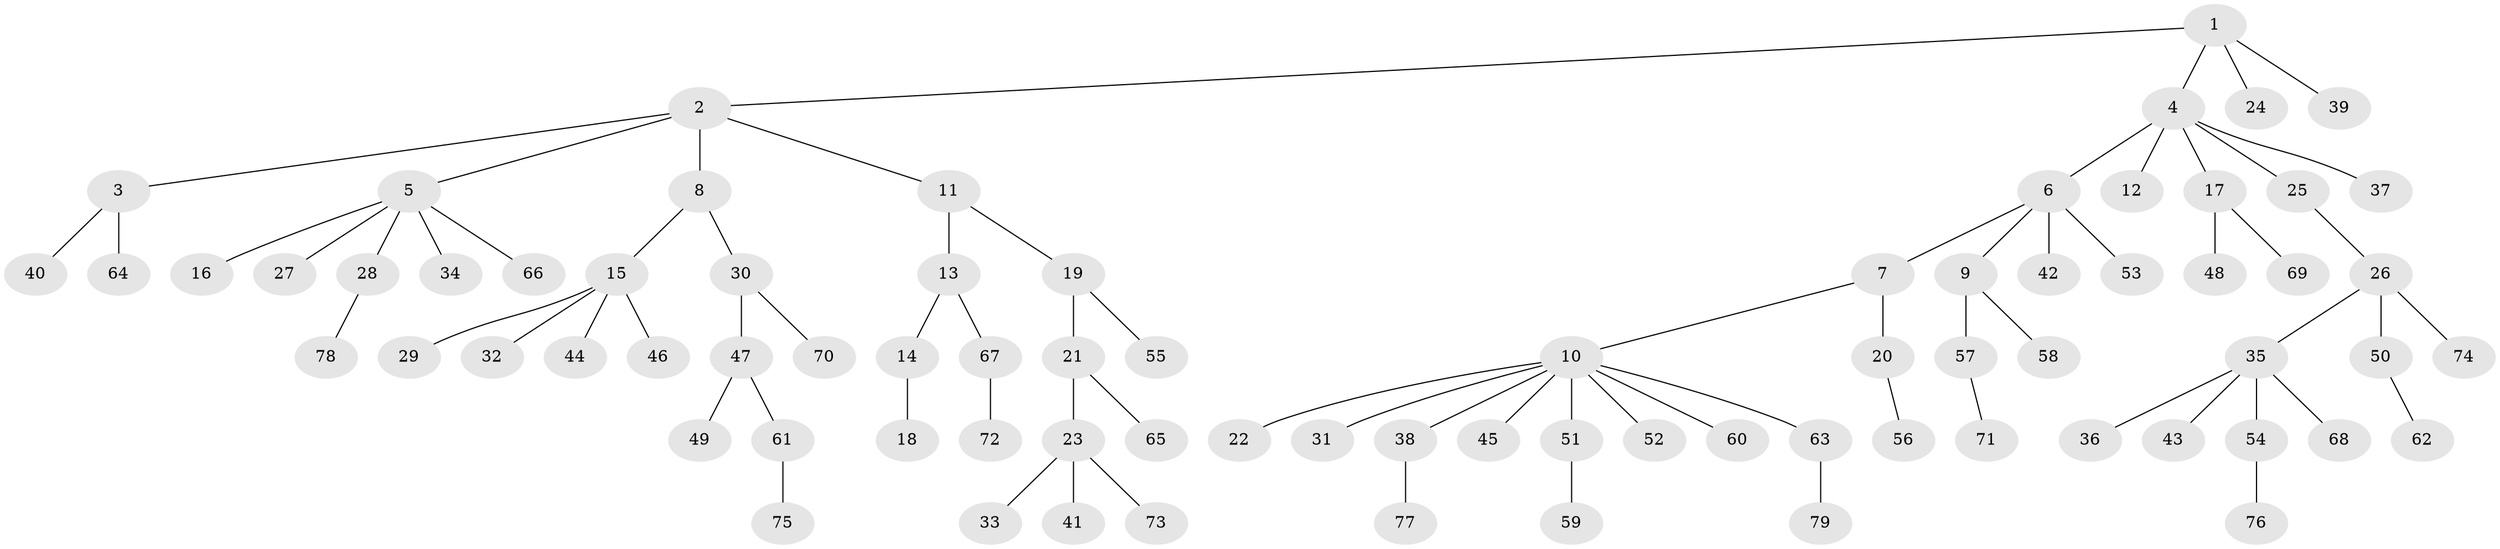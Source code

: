 // coarse degree distribution, {8: 0.017857142857142856, 6: 0.03571428571428571, 2: 0.08928571428571429, 5: 0.017857142857142856, 3: 0.07142857142857142, 4: 0.07142857142857142, 9: 0.017857142857142856, 1: 0.6785714285714286}
// Generated by graph-tools (version 1.1) at 2025/52/02/27/25 19:52:12]
// undirected, 79 vertices, 78 edges
graph export_dot {
graph [start="1"]
  node [color=gray90,style=filled];
  1;
  2;
  3;
  4;
  5;
  6;
  7;
  8;
  9;
  10;
  11;
  12;
  13;
  14;
  15;
  16;
  17;
  18;
  19;
  20;
  21;
  22;
  23;
  24;
  25;
  26;
  27;
  28;
  29;
  30;
  31;
  32;
  33;
  34;
  35;
  36;
  37;
  38;
  39;
  40;
  41;
  42;
  43;
  44;
  45;
  46;
  47;
  48;
  49;
  50;
  51;
  52;
  53;
  54;
  55;
  56;
  57;
  58;
  59;
  60;
  61;
  62;
  63;
  64;
  65;
  66;
  67;
  68;
  69;
  70;
  71;
  72;
  73;
  74;
  75;
  76;
  77;
  78;
  79;
  1 -- 2;
  1 -- 4;
  1 -- 24;
  1 -- 39;
  2 -- 3;
  2 -- 5;
  2 -- 8;
  2 -- 11;
  3 -- 40;
  3 -- 64;
  4 -- 6;
  4 -- 12;
  4 -- 17;
  4 -- 25;
  4 -- 37;
  5 -- 16;
  5 -- 27;
  5 -- 28;
  5 -- 34;
  5 -- 66;
  6 -- 7;
  6 -- 9;
  6 -- 42;
  6 -- 53;
  7 -- 10;
  7 -- 20;
  8 -- 15;
  8 -- 30;
  9 -- 57;
  9 -- 58;
  10 -- 22;
  10 -- 31;
  10 -- 38;
  10 -- 45;
  10 -- 51;
  10 -- 52;
  10 -- 60;
  10 -- 63;
  11 -- 13;
  11 -- 19;
  13 -- 14;
  13 -- 67;
  14 -- 18;
  15 -- 29;
  15 -- 32;
  15 -- 44;
  15 -- 46;
  17 -- 48;
  17 -- 69;
  19 -- 21;
  19 -- 55;
  20 -- 56;
  21 -- 23;
  21 -- 65;
  23 -- 33;
  23 -- 41;
  23 -- 73;
  25 -- 26;
  26 -- 35;
  26 -- 50;
  26 -- 74;
  28 -- 78;
  30 -- 47;
  30 -- 70;
  35 -- 36;
  35 -- 43;
  35 -- 54;
  35 -- 68;
  38 -- 77;
  47 -- 49;
  47 -- 61;
  50 -- 62;
  51 -- 59;
  54 -- 76;
  57 -- 71;
  61 -- 75;
  63 -- 79;
  67 -- 72;
}

